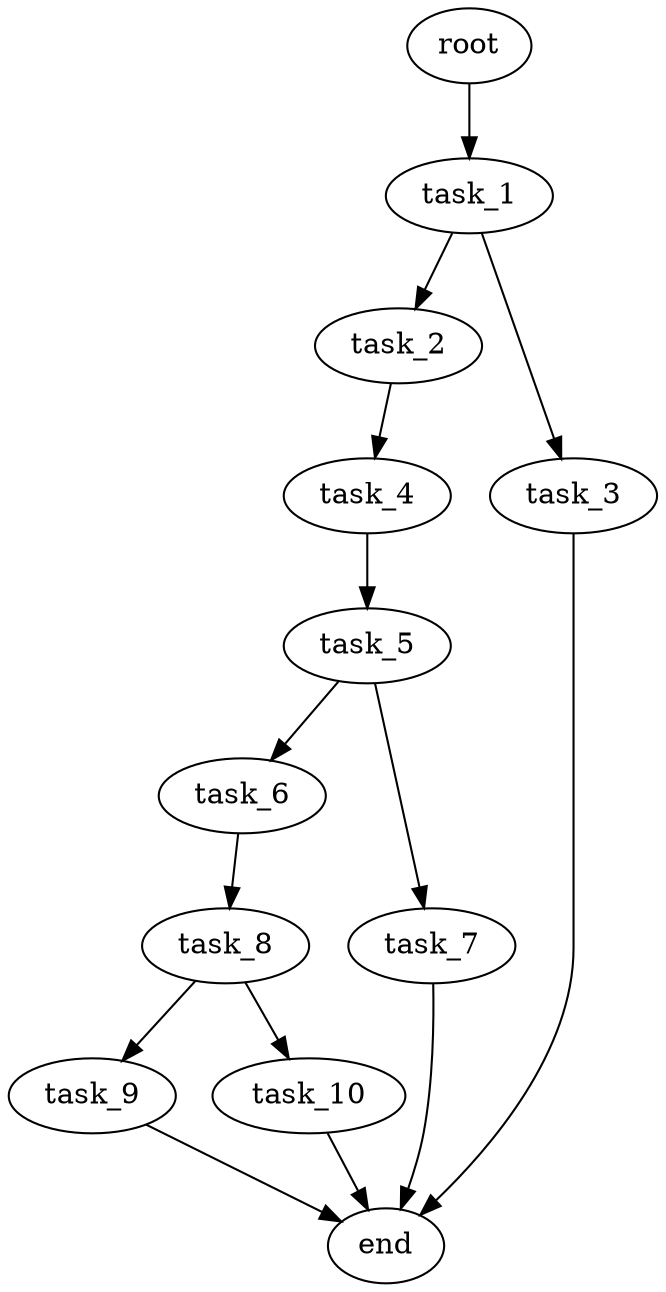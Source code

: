 digraph G {
  root [size="0.000000e+00"];
  task_1 [size="4.192830e+09"];
  task_2 [size="5.837139e+09"];
  task_3 [size="5.228304e+09"];
  task_4 [size="9.347128e+09"];
  task_5 [size="2.043388e+09"];
  task_6 [size="7.162202e+09"];
  task_7 [size="2.387621e+09"];
  task_8 [size="3.958463e+09"];
  task_9 [size="6.717231e+09"];
  task_10 [size="3.000671e+09"];
  end [size="0.000000e+00"];

  root -> task_1 [size="1.000000e-12"];
  task_1 -> task_2 [size="5.837139e+08"];
  task_1 -> task_3 [size="5.228304e+08"];
  task_2 -> task_4 [size="9.347128e+08"];
  task_3 -> end [size="1.000000e-12"];
  task_4 -> task_5 [size="2.043388e+08"];
  task_5 -> task_6 [size="7.162202e+08"];
  task_5 -> task_7 [size="2.387621e+08"];
  task_6 -> task_8 [size="3.958463e+08"];
  task_7 -> end [size="1.000000e-12"];
  task_8 -> task_9 [size="6.717231e+08"];
  task_8 -> task_10 [size="3.000671e+08"];
  task_9 -> end [size="1.000000e-12"];
  task_10 -> end [size="1.000000e-12"];
}
